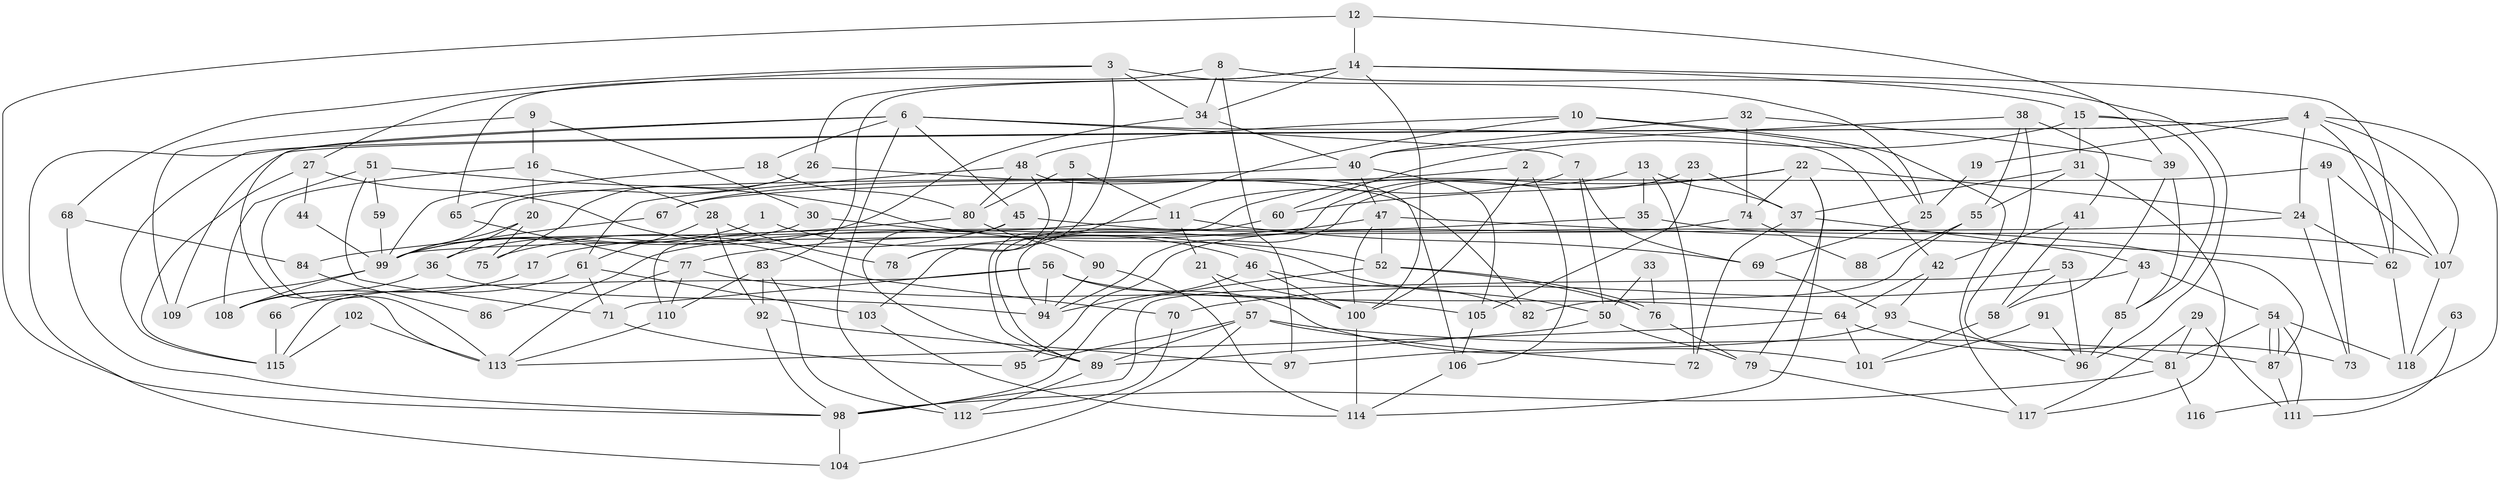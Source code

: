 // Generated by graph-tools (version 1.1) at 2025/15/03/09/25 04:15:17]
// undirected, 118 vertices, 236 edges
graph export_dot {
graph [start="1"]
  node [color=gray90,style=filled];
  1;
  2;
  3;
  4;
  5;
  6;
  7;
  8;
  9;
  10;
  11;
  12;
  13;
  14;
  15;
  16;
  17;
  18;
  19;
  20;
  21;
  22;
  23;
  24;
  25;
  26;
  27;
  28;
  29;
  30;
  31;
  32;
  33;
  34;
  35;
  36;
  37;
  38;
  39;
  40;
  41;
  42;
  43;
  44;
  45;
  46;
  47;
  48;
  49;
  50;
  51;
  52;
  53;
  54;
  55;
  56;
  57;
  58;
  59;
  60;
  61;
  62;
  63;
  64;
  65;
  66;
  67;
  68;
  69;
  70;
  71;
  72;
  73;
  74;
  75;
  76;
  77;
  78;
  79;
  80;
  81;
  82;
  83;
  84;
  85;
  86;
  87;
  88;
  89;
  90;
  91;
  92;
  93;
  94;
  95;
  96;
  97;
  98;
  99;
  100;
  101;
  102;
  103;
  104;
  105;
  106;
  107;
  108;
  109;
  110;
  111;
  112;
  113;
  114;
  115;
  116;
  117;
  118;
  1 -- 46;
  1 -- 99;
  2 -- 106;
  2 -- 100;
  2 -- 67;
  3 -- 34;
  3 -- 25;
  3 -- 27;
  3 -- 68;
  3 -- 103;
  4 -- 62;
  4 -- 107;
  4 -- 19;
  4 -- 24;
  4 -- 109;
  4 -- 115;
  4 -- 116;
  5 -- 78;
  5 -- 11;
  5 -- 80;
  6 -- 104;
  6 -- 113;
  6 -- 7;
  6 -- 18;
  6 -- 42;
  6 -- 45;
  6 -- 112;
  7 -- 11;
  7 -- 50;
  7 -- 69;
  8 -- 34;
  8 -- 97;
  8 -- 65;
  8 -- 96;
  9 -- 16;
  9 -- 109;
  9 -- 30;
  10 -- 48;
  10 -- 117;
  10 -- 25;
  10 -- 89;
  11 -- 69;
  11 -- 21;
  11 -- 17;
  12 -- 98;
  12 -- 14;
  12 -- 39;
  13 -- 37;
  13 -- 72;
  13 -- 35;
  13 -- 94;
  14 -- 34;
  14 -- 26;
  14 -- 15;
  14 -- 62;
  14 -- 83;
  14 -- 100;
  15 -- 60;
  15 -- 31;
  15 -- 85;
  15 -- 107;
  16 -- 113;
  16 -- 20;
  16 -- 28;
  17 -- 108;
  18 -- 80;
  18 -- 99;
  19 -- 25;
  20 -- 99;
  20 -- 36;
  20 -- 75;
  21 -- 57;
  21 -- 100;
  22 -- 110;
  22 -- 24;
  22 -- 60;
  22 -- 74;
  22 -- 79;
  22 -- 114;
  23 -- 105;
  23 -- 94;
  23 -- 37;
  24 -- 62;
  24 -- 73;
  24 -- 99;
  25 -- 69;
  26 -- 82;
  26 -- 75;
  26 -- 65;
  27 -- 115;
  27 -- 44;
  27 -- 70;
  28 -- 61;
  28 -- 78;
  28 -- 92;
  29 -- 81;
  29 -- 117;
  29 -- 111;
  30 -- 99;
  30 -- 50;
  31 -- 37;
  31 -- 55;
  31 -- 117;
  32 -- 39;
  32 -- 40;
  32 -- 74;
  33 -- 50;
  33 -- 76;
  34 -- 40;
  34 -- 36;
  35 -- 107;
  35 -- 86;
  36 -- 108;
  36 -- 94;
  37 -- 43;
  37 -- 72;
  38 -- 81;
  38 -- 41;
  38 -- 40;
  38 -- 55;
  39 -- 85;
  39 -- 58;
  40 -- 99;
  40 -- 47;
  40 -- 105;
  41 -- 42;
  41 -- 58;
  42 -- 64;
  42 -- 93;
  43 -- 70;
  43 -- 54;
  43 -- 85;
  44 -- 99;
  45 -- 89;
  45 -- 75;
  45 -- 87;
  46 -- 100;
  46 -- 94;
  46 -- 82;
  47 -- 52;
  47 -- 62;
  47 -- 77;
  47 -- 100;
  48 -- 61;
  48 -- 106;
  48 -- 78;
  48 -- 80;
  49 -- 107;
  49 -- 67;
  49 -- 73;
  50 -- 79;
  50 -- 89;
  51 -- 52;
  51 -- 71;
  51 -- 59;
  51 -- 108;
  52 -- 76;
  52 -- 76;
  52 -- 98;
  53 -- 96;
  53 -- 58;
  53 -- 98;
  54 -- 111;
  54 -- 87;
  54 -- 87;
  54 -- 81;
  54 -- 118;
  55 -- 82;
  55 -- 88;
  56 -- 64;
  56 -- 94;
  56 -- 71;
  56 -- 101;
  56 -- 115;
  57 -- 87;
  57 -- 89;
  57 -- 72;
  57 -- 95;
  57 -- 104;
  58 -- 101;
  59 -- 99;
  60 -- 89;
  61 -- 103;
  61 -- 71;
  61 -- 66;
  62 -- 118;
  63 -- 111;
  63 -- 118;
  64 -- 113;
  64 -- 73;
  64 -- 101;
  65 -- 77;
  66 -- 115;
  67 -- 99;
  68 -- 98;
  68 -- 84;
  69 -- 93;
  70 -- 112;
  71 -- 95;
  74 -- 88;
  74 -- 95;
  76 -- 79;
  77 -- 105;
  77 -- 110;
  77 -- 113;
  79 -- 117;
  80 -- 84;
  80 -- 90;
  81 -- 98;
  81 -- 116;
  83 -- 112;
  83 -- 92;
  83 -- 110;
  84 -- 86;
  85 -- 96;
  87 -- 111;
  89 -- 112;
  90 -- 114;
  90 -- 94;
  91 -- 101;
  91 -- 96;
  92 -- 97;
  92 -- 98;
  93 -- 96;
  93 -- 97;
  98 -- 104;
  99 -- 108;
  99 -- 109;
  100 -- 114;
  102 -- 115;
  102 -- 113;
  103 -- 114;
  105 -- 106;
  106 -- 114;
  107 -- 118;
  110 -- 113;
}
